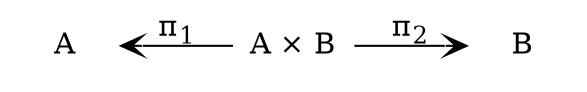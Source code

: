 digraph {
  rankdir=LR;
  node[shape=plaintext];
  edge[arrowhead=vee, arrowtail=vee];
  A -> AB [label=<&pi;<sub>1</sub>>, dir=back];
  AB -> B [label=<&pi;<sub>2</sub>>];
  AB[label=<A &times; B>];
}
